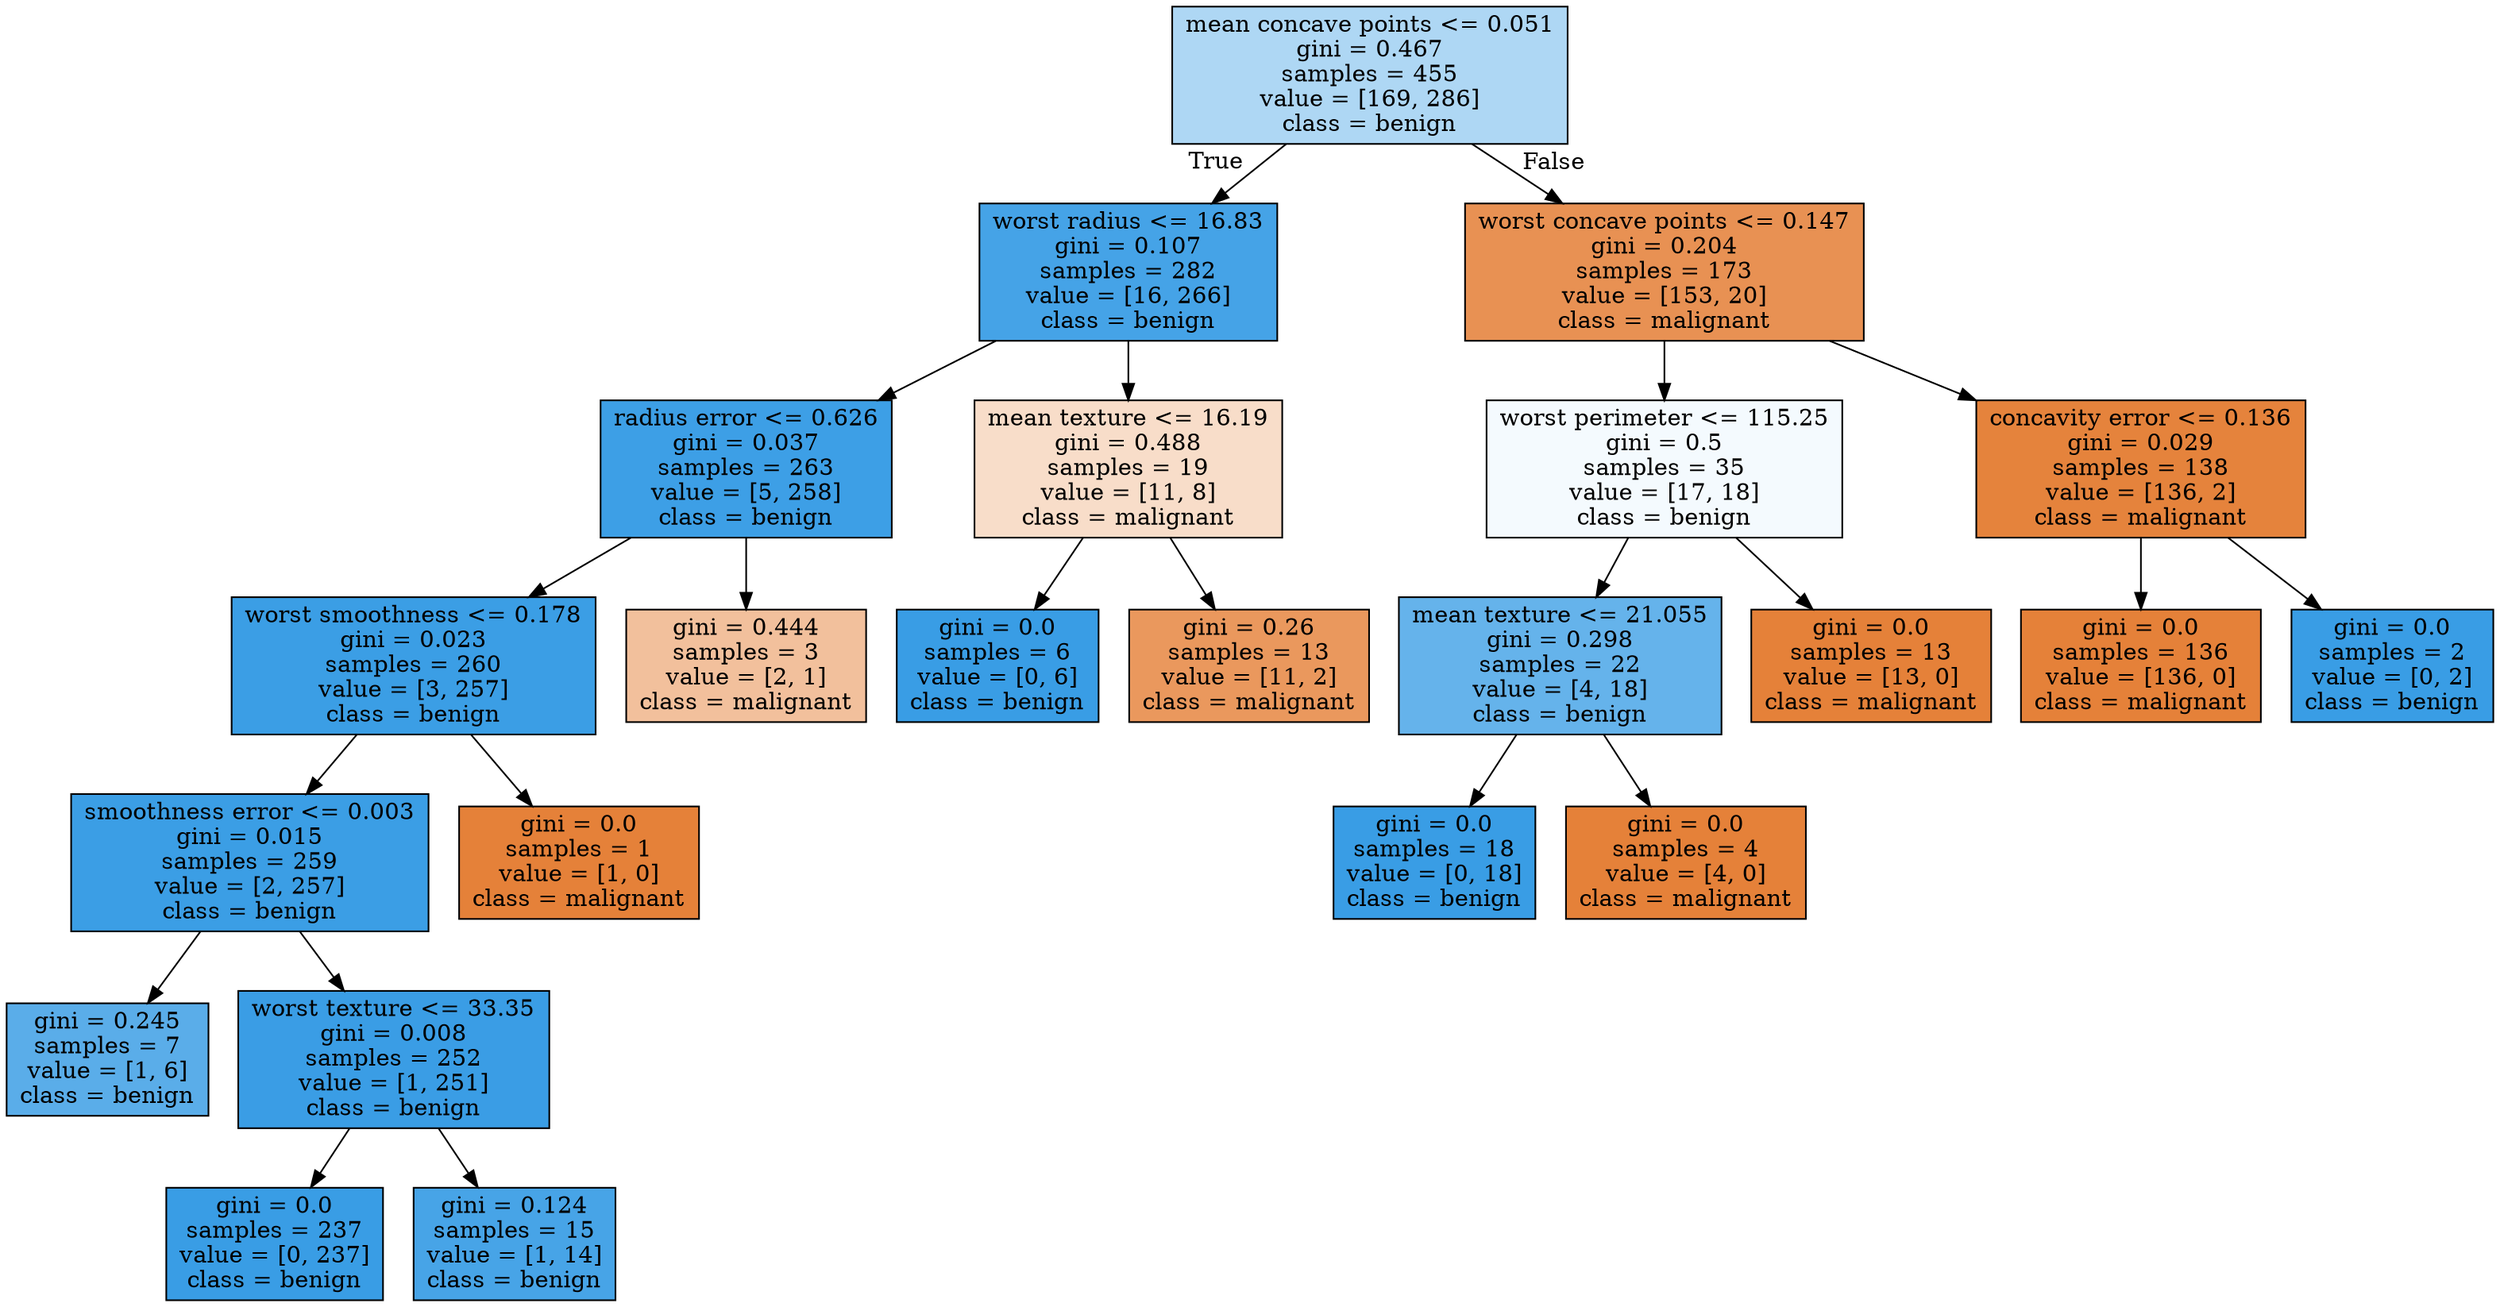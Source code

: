 digraph Tree {
node [shape=box, style="filled", color="black"] ;
0 [label="mean concave points <= 0.051\ngini = 0.467\nsamples = 455\nvalue = [169, 286]\nclass = benign", fillcolor="#aed7f4"] ;
1 [label="worst radius <= 16.83\ngini = 0.107\nsamples = 282\nvalue = [16, 266]\nclass = benign", fillcolor="#45a3e7"] ;
0 -> 1 [labeldistance=2.5, labelangle=45, headlabel="True"] ;
2 [label="radius error <= 0.626\ngini = 0.037\nsamples = 263\nvalue = [5, 258]\nclass = benign", fillcolor="#3d9fe6"] ;
1 -> 2 ;
3 [label="worst smoothness <= 0.178\ngini = 0.023\nsamples = 260\nvalue = [3, 257]\nclass = benign", fillcolor="#3b9ee5"] ;
2 -> 3 ;
4 [label="smoothness error <= 0.003\ngini = 0.015\nsamples = 259\nvalue = [2, 257]\nclass = benign", fillcolor="#3b9ee5"] ;
3 -> 4 ;
5 [label="gini = 0.245\nsamples = 7\nvalue = [1, 6]\nclass = benign", fillcolor="#5aade9"] ;
4 -> 5 ;
6 [label="worst texture <= 33.35\ngini = 0.008\nsamples = 252\nvalue = [1, 251]\nclass = benign", fillcolor="#3a9de5"] ;
4 -> 6 ;
7 [label="gini = 0.0\nsamples = 237\nvalue = [0, 237]\nclass = benign", fillcolor="#399de5"] ;
6 -> 7 ;
8 [label="gini = 0.124\nsamples = 15\nvalue = [1, 14]\nclass = benign", fillcolor="#47a4e7"] ;
6 -> 8 ;
9 [label="gini = 0.0\nsamples = 1\nvalue = [1, 0]\nclass = malignant", fillcolor="#e58139"] ;
3 -> 9 ;
10 [label="gini = 0.444\nsamples = 3\nvalue = [2, 1]\nclass = malignant", fillcolor="#f2c09c"] ;
2 -> 10 ;
11 [label="mean texture <= 16.19\ngini = 0.488\nsamples = 19\nvalue = [11, 8]\nclass = malignant", fillcolor="#f8ddc9"] ;
1 -> 11 ;
12 [label="gini = 0.0\nsamples = 6\nvalue = [0, 6]\nclass = benign", fillcolor="#399de5"] ;
11 -> 12 ;
13 [label="gini = 0.26\nsamples = 13\nvalue = [11, 2]\nclass = malignant", fillcolor="#ea985d"] ;
11 -> 13 ;
14 [label="worst concave points <= 0.147\ngini = 0.204\nsamples = 173\nvalue = [153, 20]\nclass = malignant", fillcolor="#e89153"] ;
0 -> 14 [labeldistance=2.5, labelangle=-45, headlabel="False"] ;
15 [label="worst perimeter <= 115.25\ngini = 0.5\nsamples = 35\nvalue = [17, 18]\nclass = benign", fillcolor="#f4fafe"] ;
14 -> 15 ;
16 [label="mean texture <= 21.055\ngini = 0.298\nsamples = 22\nvalue = [4, 18]\nclass = benign", fillcolor="#65b3eb"] ;
15 -> 16 ;
17 [label="gini = 0.0\nsamples = 18\nvalue = [0, 18]\nclass = benign", fillcolor="#399de5"] ;
16 -> 17 ;
18 [label="gini = 0.0\nsamples = 4\nvalue = [4, 0]\nclass = malignant", fillcolor="#e58139"] ;
16 -> 18 ;
19 [label="gini = 0.0\nsamples = 13\nvalue = [13, 0]\nclass = malignant", fillcolor="#e58139"] ;
15 -> 19 ;
20 [label="concavity error <= 0.136\ngini = 0.029\nsamples = 138\nvalue = [136, 2]\nclass = malignant", fillcolor="#e5833c"] ;
14 -> 20 ;
21 [label="gini = 0.0\nsamples = 136\nvalue = [136, 0]\nclass = malignant", fillcolor="#e58139"] ;
20 -> 21 ;
22 [label="gini = 0.0\nsamples = 2\nvalue = [0, 2]\nclass = benign", fillcolor="#399de5"] ;
20 -> 22 ;
}